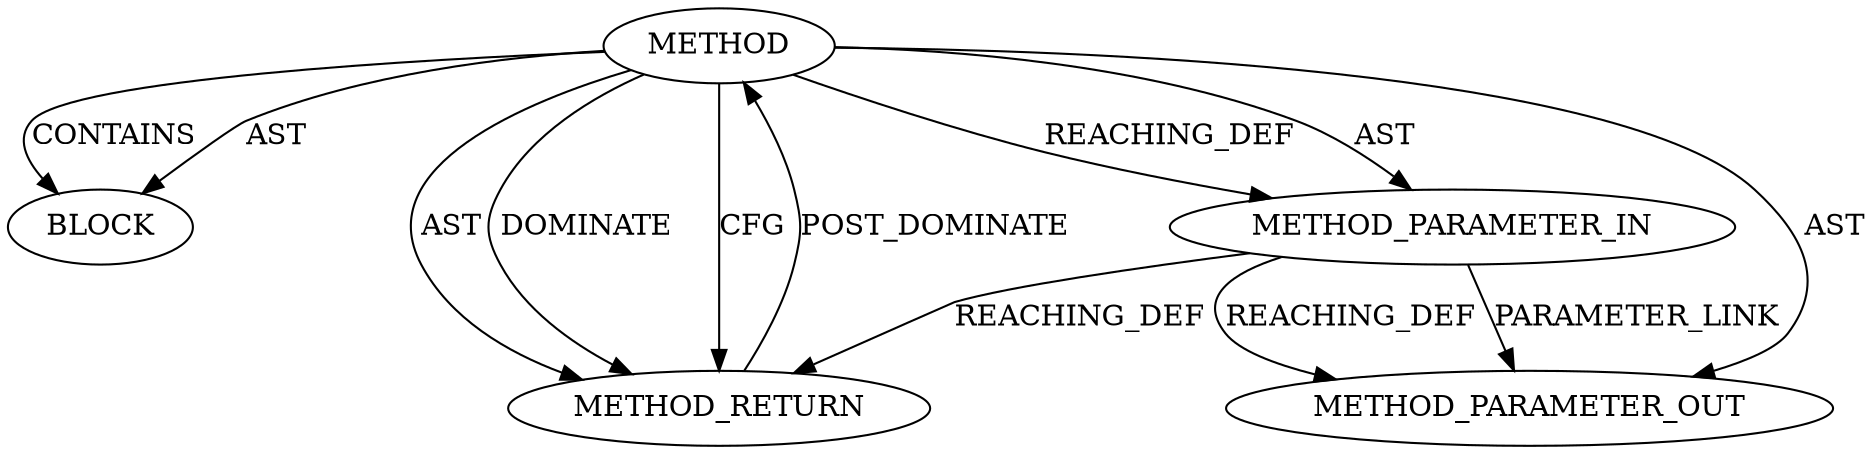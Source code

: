 digraph {
  20429 [label=BLOCK ORDER=1 ARGUMENT_INDEX=1 CODE="<empty>" TYPE_FULL_NAME="ANY"]
  20427 [label=METHOD AST_PARENT_TYPE="NAMESPACE_BLOCK" AST_PARENT_FULL_NAME="<global>" ORDER=0 CODE="<empty>" FULL_NAME="skb_queue_empty_lockless" IS_EXTERNAL=true FILENAME="<empty>" SIGNATURE="" NAME="skb_queue_empty_lockless"]
  22176 [label=METHOD_PARAMETER_OUT ORDER=1 CODE="p1" IS_VARIADIC=false TYPE_FULL_NAME="ANY" EVALUATION_STRATEGY="BY_VALUE" INDEX=1 NAME="p1"]
  20430 [label=METHOD_RETURN ORDER=2 CODE="RET" TYPE_FULL_NAME="ANY" EVALUATION_STRATEGY="BY_VALUE"]
  20428 [label=METHOD_PARAMETER_IN ORDER=1 CODE="p1" IS_VARIADIC=false TYPE_FULL_NAME="ANY" EVALUATION_STRATEGY="BY_VALUE" INDEX=1 NAME="p1"]
  20427 -> 20428 [label=REACHING_DEF VARIABLE=""]
  20427 -> 20428 [label=AST ]
  20427 -> 20430 [label=DOMINATE ]
  20428 -> 20430 [label=REACHING_DEF VARIABLE="p1"]
  20427 -> 20429 [label=AST ]
  20427 -> 22176 [label=AST ]
  20427 -> 20430 [label=CFG ]
  20427 -> 20429 [label=CONTAINS ]
  20428 -> 22176 [label=PARAMETER_LINK ]
  20430 -> 20427 [label=POST_DOMINATE ]
  20427 -> 20430 [label=AST ]
  20428 -> 22176 [label=REACHING_DEF VARIABLE="p1"]
}
